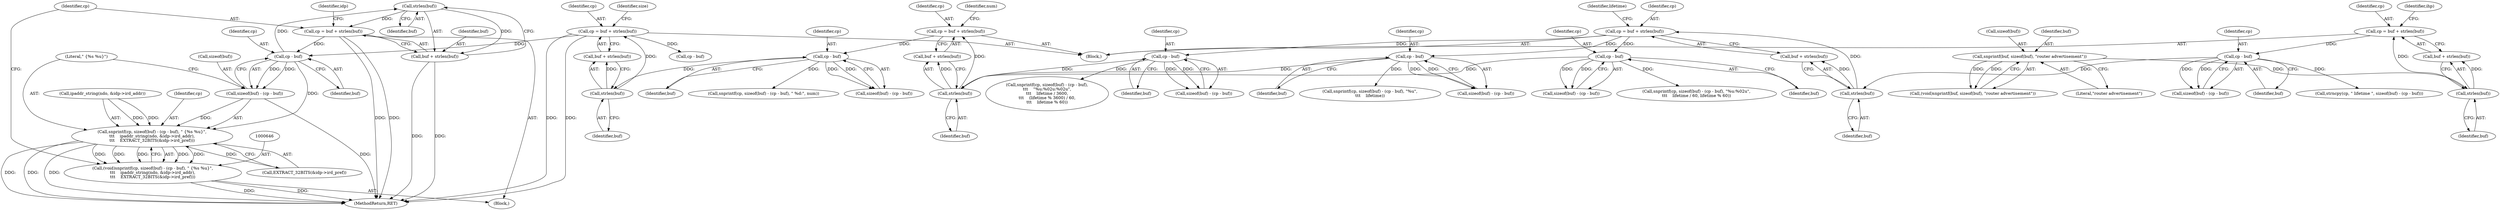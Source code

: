 digraph "0_tcpdump_2b62d1dda41590db29368ec7ba5f4faf3464765a@API" {
"1000671" [label="(Call,strlen(buf))"];
"1000652" [label="(Call,cp - buf)"];
"1000667" [label="(Call,cp = buf + strlen(buf))"];
"1000671" [label="(Call,strlen(buf))"];
"1000599" [label="(Call,cp = buf + strlen(buf))"];
"1000603" [label="(Call,strlen(buf))"];
"1000594" [label="(Call,cp - buf)"];
"1000576" [label="(Call,cp = buf + strlen(buf))"];
"1000580" [label="(Call,strlen(buf))"];
"1000561" [label="(Call,cp - buf)"];
"1000497" [label="(Call,cp = buf + strlen(buf))"];
"1000501" [label="(Call,strlen(buf))"];
"1000494" [label="(Call,cp - buf)"];
"1000469" [label="(Call,cp = buf + strlen(buf))"];
"1000473" [label="(Call,strlen(buf))"];
"1000464" [label="(Call,snprintf(buf, sizeof(buf), \"router advertisement\"))"];
"1000522" [label="(Call,cp - buf)"];
"1000542" [label="(Call,cp - buf)"];
"1000647" [label="(Call,snprintf(cp, sizeof(buf) - (cp - buf), \" {%s %u}\",\n\t\t\t    ipaddr_string(ndo, &idp->ird_addr),\n\t\t\t    EXTRACT_32BITS(&idp->ird_pref)))"];
"1000645" [label="(Call,(void)snprintf(cp, sizeof(buf) - (cp - buf), \" {%s %u}\",\n\t\t\t    ipaddr_string(ndo, &idp->ird_addr),\n\t\t\t    EXTRACT_32BITS(&idp->ird_pref)))"];
"1000649" [label="(Call,sizeof(buf) - (cp - buf))"];
"1000669" [label="(Call,buf + strlen(buf))"];
"1000596" [label="(Identifier,buf)"];
"1000576" [label="(Call,cp = buf + strlen(buf))"];
"1000469" [label="(Call,cp = buf + strlen(buf))"];
"1000652" [label="(Call,cp - buf)"];
"1000562" [label="(Identifier,cp)"];
"1000539" [label="(Call,sizeof(buf) - (cp - buf))"];
"1000491" [label="(Call,sizeof(buf) - (cp - buf))"];
"1000495" [label="(Identifier,cp)"];
"1000470" [label="(Identifier,cp)"];
"1000650" [label="(Call,sizeof(buf))"];
"1000561" [label="(Call,cp - buf)"];
"1000577" [label="(Identifier,cp)"];
"1000563" [label="(Identifier,buf)"];
"1000504" [label="(Identifier,lifetime)"];
"1000524" [label="(Identifier,buf)"];
"1000604" [label="(Identifier,buf)"];
"1000462" [label="(Call,(void)snprintf(buf, sizeof(buf), \"router advertisement\"))"];
"1000671" [label="(Call,strlen(buf))"];
"1000542" [label="(Call,cp - buf)"];
"1000543" [label="(Identifier,cp)"];
"1000641" [label="(Block,)"];
"1000589" [label="(Call,snprintf(cp, sizeof(buf) - (cp - buf), \" %d:\", num))"];
"1000558" [label="(Call,sizeof(buf) - (cp - buf))"];
"1000672" [label="(Identifier,buf)"];
"1000668" [label="(Identifier,cp)"];
"1000667" [label="(Call,cp = buf + strlen(buf))"];
"1000603" [label="(Call,strlen(buf))"];
"1000498" [label="(Identifier,cp)"];
"1000601" [label="(Call,buf + strlen(buf))"];
"1000578" [label="(Call,buf + strlen(buf))"];
"1000599" [label="(Call,cp = buf + strlen(buf))"];
"1000494" [label="(Call,cp - buf)"];
"1000649" [label="(Call,sizeof(buf) - (cp - buf))"];
"1000476" [label="(Identifier,ihp)"];
"1000662" [label="(Call,EXTRACT_32BITS(&idp->ird_pref))"];
"1000595" [label="(Identifier,cp)"];
"1000622" [label="(Call,cp - buf)"];
"1000594" [label="(Call,cp - buf)"];
"1000497" [label="(Call,cp = buf + strlen(buf))"];
"1000669" [label="(Call,buf + strlen(buf))"];
"1000456" [label="(Block,)"];
"1000580" [label="(Call,strlen(buf))"];
"1000522" [label="(Call,cp - buf)"];
"1000537" [label="(Call,snprintf(cp, sizeof(buf) - (cp - buf), \"%u:%02u\",\n\t\t\t    lifetime / 60, lifetime % 60))"];
"1000655" [label="(Literal,\" {%s %u}\")"];
"1000473" [label="(Call,strlen(buf))"];
"1000502" [label="(Identifier,buf)"];
"1000674" [label="(Identifier,idp)"];
"1000656" [label="(Call,ipaddr_string(ndo, &idp->ird_addr))"];
"1000653" [label="(Identifier,cp)"];
"1000600" [label="(Identifier,cp)"];
"1000606" [label="(Identifier,size)"];
"1000474" [label="(Identifier,buf)"];
"1000645" [label="(Call,(void)snprintf(cp, sizeof(buf) - (cp - buf), \" {%s %u}\",\n\t\t\t    ipaddr_string(ndo, &idp->ird_addr),\n\t\t\t    EXTRACT_32BITS(&idp->ird_pref)))"];
"1000517" [label="(Call,snprintf(cp, sizeof(buf) - (cp - buf), \"%u\",\n\t\t\t    lifetime))"];
"1000670" [label="(Identifier,buf)"];
"1000465" [label="(Identifier,buf)"];
"1000519" [label="(Call,sizeof(buf) - (cp - buf))"];
"1000581" [label="(Identifier,buf)"];
"1000544" [label="(Identifier,buf)"];
"1000468" [label="(Literal,\"router advertisement\")"];
"1000501" [label="(Call,strlen(buf))"];
"1000466" [label="(Call,sizeof(buf))"];
"1000496" [label="(Identifier,buf)"];
"1000464" [label="(Call,snprintf(buf, sizeof(buf), \"router advertisement\"))"];
"1001260" [label="(MethodReturn,RET)"];
"1000471" [label="(Call,buf + strlen(buf))"];
"1000488" [label="(Call,strncpy(cp, \" lifetime \", sizeof(buf) - (cp - buf)))"];
"1000648" [label="(Identifier,cp)"];
"1000583" [label="(Identifier,num)"];
"1000523" [label="(Identifier,cp)"];
"1000591" [label="(Call,sizeof(buf) - (cp - buf))"];
"1000647" [label="(Call,snprintf(cp, sizeof(buf) - (cp - buf), \" {%s %u}\",\n\t\t\t    ipaddr_string(ndo, &idp->ird_addr),\n\t\t\t    EXTRACT_32BITS(&idp->ird_pref)))"];
"1000654" [label="(Identifier,buf)"];
"1000499" [label="(Call,buf + strlen(buf))"];
"1000556" [label="(Call,snprintf(cp, sizeof(buf) - (cp - buf),\n\t\t\t    \"%u:%02u:%02u\",\n\t\t\t    lifetime / 3600,\n\t\t\t    (lifetime % 3600) / 60,\n\t\t\t    lifetime % 60))"];
"1000671" -> "1000669"  [label="AST: "];
"1000671" -> "1000672"  [label="CFG: "];
"1000672" -> "1000671"  [label="AST: "];
"1000669" -> "1000671"  [label="CFG: "];
"1000671" -> "1000667"  [label="DDG: "];
"1000671" -> "1000669"  [label="DDG: "];
"1000652" -> "1000671"  [label="DDG: "];
"1000652" -> "1000649"  [label="AST: "];
"1000652" -> "1000654"  [label="CFG: "];
"1000653" -> "1000652"  [label="AST: "];
"1000654" -> "1000652"  [label="AST: "];
"1000649" -> "1000652"  [label="CFG: "];
"1000652" -> "1000647"  [label="DDG: "];
"1000652" -> "1000649"  [label="DDG: "];
"1000652" -> "1000649"  [label="DDG: "];
"1000667" -> "1000652"  [label="DDG: "];
"1000599" -> "1000652"  [label="DDG: "];
"1000667" -> "1000641"  [label="AST: "];
"1000667" -> "1000669"  [label="CFG: "];
"1000668" -> "1000667"  [label="AST: "];
"1000669" -> "1000667"  [label="AST: "];
"1000674" -> "1000667"  [label="CFG: "];
"1000667" -> "1001260"  [label="DDG: "];
"1000667" -> "1001260"  [label="DDG: "];
"1000599" -> "1000456"  [label="AST: "];
"1000599" -> "1000601"  [label="CFG: "];
"1000600" -> "1000599"  [label="AST: "];
"1000601" -> "1000599"  [label="AST: "];
"1000606" -> "1000599"  [label="CFG: "];
"1000599" -> "1001260"  [label="DDG: "];
"1000599" -> "1001260"  [label="DDG: "];
"1000603" -> "1000599"  [label="DDG: "];
"1000599" -> "1000622"  [label="DDG: "];
"1000603" -> "1000601"  [label="AST: "];
"1000603" -> "1000604"  [label="CFG: "];
"1000604" -> "1000603"  [label="AST: "];
"1000601" -> "1000603"  [label="CFG: "];
"1000603" -> "1000601"  [label="DDG: "];
"1000594" -> "1000603"  [label="DDG: "];
"1000594" -> "1000591"  [label="AST: "];
"1000594" -> "1000596"  [label="CFG: "];
"1000595" -> "1000594"  [label="AST: "];
"1000596" -> "1000594"  [label="AST: "];
"1000591" -> "1000594"  [label="CFG: "];
"1000594" -> "1000589"  [label="DDG: "];
"1000594" -> "1000591"  [label="DDG: "];
"1000594" -> "1000591"  [label="DDG: "];
"1000576" -> "1000594"  [label="DDG: "];
"1000576" -> "1000456"  [label="AST: "];
"1000576" -> "1000578"  [label="CFG: "];
"1000577" -> "1000576"  [label="AST: "];
"1000578" -> "1000576"  [label="AST: "];
"1000583" -> "1000576"  [label="CFG: "];
"1000580" -> "1000576"  [label="DDG: "];
"1000580" -> "1000578"  [label="AST: "];
"1000580" -> "1000581"  [label="CFG: "];
"1000581" -> "1000580"  [label="AST: "];
"1000578" -> "1000580"  [label="CFG: "];
"1000580" -> "1000578"  [label="DDG: "];
"1000561" -> "1000580"  [label="DDG: "];
"1000522" -> "1000580"  [label="DDG: "];
"1000542" -> "1000580"  [label="DDG: "];
"1000561" -> "1000558"  [label="AST: "];
"1000561" -> "1000563"  [label="CFG: "];
"1000562" -> "1000561"  [label="AST: "];
"1000563" -> "1000561"  [label="AST: "];
"1000558" -> "1000561"  [label="CFG: "];
"1000561" -> "1000556"  [label="DDG: "];
"1000561" -> "1000558"  [label="DDG: "];
"1000561" -> "1000558"  [label="DDG: "];
"1000497" -> "1000561"  [label="DDG: "];
"1000497" -> "1000456"  [label="AST: "];
"1000497" -> "1000499"  [label="CFG: "];
"1000498" -> "1000497"  [label="AST: "];
"1000499" -> "1000497"  [label="AST: "];
"1000504" -> "1000497"  [label="CFG: "];
"1000501" -> "1000497"  [label="DDG: "];
"1000497" -> "1000522"  [label="DDG: "];
"1000497" -> "1000542"  [label="DDG: "];
"1000501" -> "1000499"  [label="AST: "];
"1000501" -> "1000502"  [label="CFG: "];
"1000502" -> "1000501"  [label="AST: "];
"1000499" -> "1000501"  [label="CFG: "];
"1000501" -> "1000499"  [label="DDG: "];
"1000494" -> "1000501"  [label="DDG: "];
"1000494" -> "1000491"  [label="AST: "];
"1000494" -> "1000496"  [label="CFG: "];
"1000495" -> "1000494"  [label="AST: "];
"1000496" -> "1000494"  [label="AST: "];
"1000491" -> "1000494"  [label="CFG: "];
"1000494" -> "1000488"  [label="DDG: "];
"1000494" -> "1000491"  [label="DDG: "];
"1000494" -> "1000491"  [label="DDG: "];
"1000469" -> "1000494"  [label="DDG: "];
"1000469" -> "1000456"  [label="AST: "];
"1000469" -> "1000471"  [label="CFG: "];
"1000470" -> "1000469"  [label="AST: "];
"1000471" -> "1000469"  [label="AST: "];
"1000476" -> "1000469"  [label="CFG: "];
"1000473" -> "1000469"  [label="DDG: "];
"1000473" -> "1000471"  [label="AST: "];
"1000473" -> "1000474"  [label="CFG: "];
"1000474" -> "1000473"  [label="AST: "];
"1000471" -> "1000473"  [label="CFG: "];
"1000473" -> "1000471"  [label="DDG: "];
"1000464" -> "1000473"  [label="DDG: "];
"1000464" -> "1000462"  [label="AST: "];
"1000464" -> "1000468"  [label="CFG: "];
"1000465" -> "1000464"  [label="AST: "];
"1000466" -> "1000464"  [label="AST: "];
"1000468" -> "1000464"  [label="AST: "];
"1000462" -> "1000464"  [label="CFG: "];
"1000464" -> "1000462"  [label="DDG: "];
"1000464" -> "1000462"  [label="DDG: "];
"1000522" -> "1000519"  [label="AST: "];
"1000522" -> "1000524"  [label="CFG: "];
"1000523" -> "1000522"  [label="AST: "];
"1000524" -> "1000522"  [label="AST: "];
"1000519" -> "1000522"  [label="CFG: "];
"1000522" -> "1000517"  [label="DDG: "];
"1000522" -> "1000519"  [label="DDG: "];
"1000522" -> "1000519"  [label="DDG: "];
"1000542" -> "1000539"  [label="AST: "];
"1000542" -> "1000544"  [label="CFG: "];
"1000543" -> "1000542"  [label="AST: "];
"1000544" -> "1000542"  [label="AST: "];
"1000539" -> "1000542"  [label="CFG: "];
"1000542" -> "1000537"  [label="DDG: "];
"1000542" -> "1000539"  [label="DDG: "];
"1000542" -> "1000539"  [label="DDG: "];
"1000647" -> "1000645"  [label="AST: "];
"1000647" -> "1000662"  [label="CFG: "];
"1000648" -> "1000647"  [label="AST: "];
"1000649" -> "1000647"  [label="AST: "];
"1000655" -> "1000647"  [label="AST: "];
"1000656" -> "1000647"  [label="AST: "];
"1000662" -> "1000647"  [label="AST: "];
"1000645" -> "1000647"  [label="CFG: "];
"1000647" -> "1001260"  [label="DDG: "];
"1000647" -> "1001260"  [label="DDG: "];
"1000647" -> "1001260"  [label="DDG: "];
"1000647" -> "1000645"  [label="DDG: "];
"1000647" -> "1000645"  [label="DDG: "];
"1000647" -> "1000645"  [label="DDG: "];
"1000647" -> "1000645"  [label="DDG: "];
"1000647" -> "1000645"  [label="DDG: "];
"1000649" -> "1000647"  [label="DDG: "];
"1000656" -> "1000647"  [label="DDG: "];
"1000656" -> "1000647"  [label="DDG: "];
"1000662" -> "1000647"  [label="DDG: "];
"1000645" -> "1000641"  [label="AST: "];
"1000646" -> "1000645"  [label="AST: "];
"1000668" -> "1000645"  [label="CFG: "];
"1000645" -> "1001260"  [label="DDG: "];
"1000645" -> "1001260"  [label="DDG: "];
"1000650" -> "1000649"  [label="AST: "];
"1000655" -> "1000649"  [label="CFG: "];
"1000649" -> "1001260"  [label="DDG: "];
"1000670" -> "1000669"  [label="AST: "];
"1000669" -> "1001260"  [label="DDG: "];
"1000669" -> "1001260"  [label="DDG: "];
}
